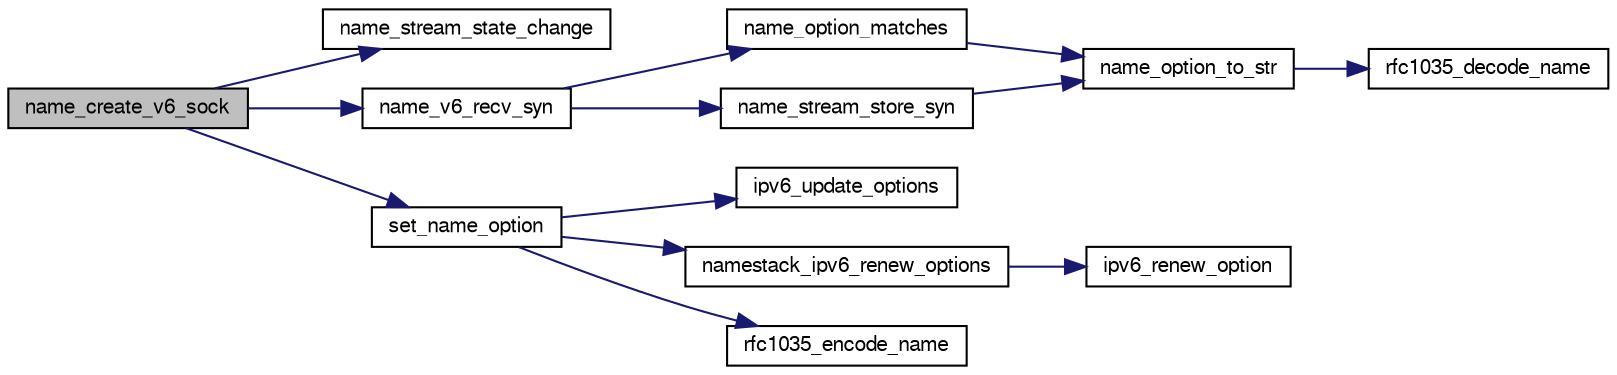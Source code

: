 digraph G
{
  edge [fontname="FreeSans",fontsize="10",labelfontname="FreeSans",labelfontsize="10"];
  node [fontname="FreeSans",fontsize="10",shape=record];
  rankdir=LR;
  Node1 [label="name_create_v6_sock",height=0.2,width=0.4,color="black", fillcolor="grey75", style="filled" fontcolor="black"];
  Node1 -> Node2 [color="midnightblue",fontsize="10",style="solid",fontname="FreeSans"];
  Node2 [label="name_stream_state_change",height=0.2,width=0.4,color="black", fillcolor="white", style="filled",URL="$af__name_8c.html#abb1d86c18940b6e3b02bbbeb4f1eb662"];
  Node1 -> Node3 [color="midnightblue",fontsize="10",style="solid",fontname="FreeSans"];
  Node3 [label="name_v6_recv_syn",height=0.2,width=0.4,color="black", fillcolor="white", style="filled",URL="$af__name_8c.html#a00476616fd9d75f46a40e02f6844e81a"];
  Node3 -> Node4 [color="midnightblue",fontsize="10",style="solid",fontname="FreeSans"];
  Node4 [label="name_option_matches",height=0.2,width=0.4,color="black", fillcolor="white", style="filled",URL="$af__name_8c.html#ad429fdf3c1a016828a502ff8eea46821"];
  Node4 -> Node5 [color="midnightblue",fontsize="10",style="solid",fontname="FreeSans"];
  Node5 [label="name_option_to_str",height=0.2,width=0.4,color="black", fillcolor="white", style="filled",URL="$af__name_8c.html#ab2674d7b86ff762416ddb3dc835c4880"];
  Node5 -> Node6 [color="midnightblue",fontsize="10",style="solid",fontname="FreeSans"];
  Node6 [label="rfc1035_decode_name",height=0.2,width=0.4,color="black", fillcolor="white", style="filled",URL="$af__name_8c.html#ac074fda8f283c687545be2e53de79e49"];
  Node3 -> Node7 [color="midnightblue",fontsize="10",style="solid",fontname="FreeSans"];
  Node7 [label="name_stream_store_syn",height=0.2,width=0.4,color="black", fillcolor="white", style="filled",URL="$af__name_8c.html#a972a50214997bd814cd05f97d81a81f7"];
  Node7 -> Node5 [color="midnightblue",fontsize="10",style="solid",fontname="FreeSans"];
  Node1 -> Node8 [color="midnightblue",fontsize="10",style="solid",fontname="FreeSans"];
  Node8 [label="set_name_option",height=0.2,width=0.4,color="black", fillcolor="white", style="filled",URL="$af__name_8c.html#ae8e372e7f41189cca5149d620716334f"];
  Node8 -> Node9 [color="midnightblue",fontsize="10",style="solid",fontname="FreeSans"];
  Node9 [label="ipv6_update_options",height=0.2,width=0.4,color="black", fillcolor="white", style="filled",URL="$af__name_8c.html#a92dcdbf16767c4bf91dea33ec0b26bab"];
  Node8 -> Node10 [color="midnightblue",fontsize="10",style="solid",fontname="FreeSans"];
  Node10 [label="namestack_ipv6_renew_options",height=0.2,width=0.4,color="black", fillcolor="white", style="filled",URL="$af__name_8c.html#a7b0682716a3329de6d42caba391f374d"];
  Node10 -> Node11 [color="midnightblue",fontsize="10",style="solid",fontname="FreeSans"];
  Node11 [label="ipv6_renew_option",height=0.2,width=0.4,color="black", fillcolor="white", style="filled",URL="$af__name_8c.html#a51a93e25a456b14fc961232360eea4c9"];
  Node8 -> Node12 [color="midnightblue",fontsize="10",style="solid",fontname="FreeSans"];
  Node12 [label="rfc1035_encode_name",height=0.2,width=0.4,color="black", fillcolor="white", style="filled",URL="$af__name_8c.html#a91562471c07791fae97674a650dc13dd"];
}
